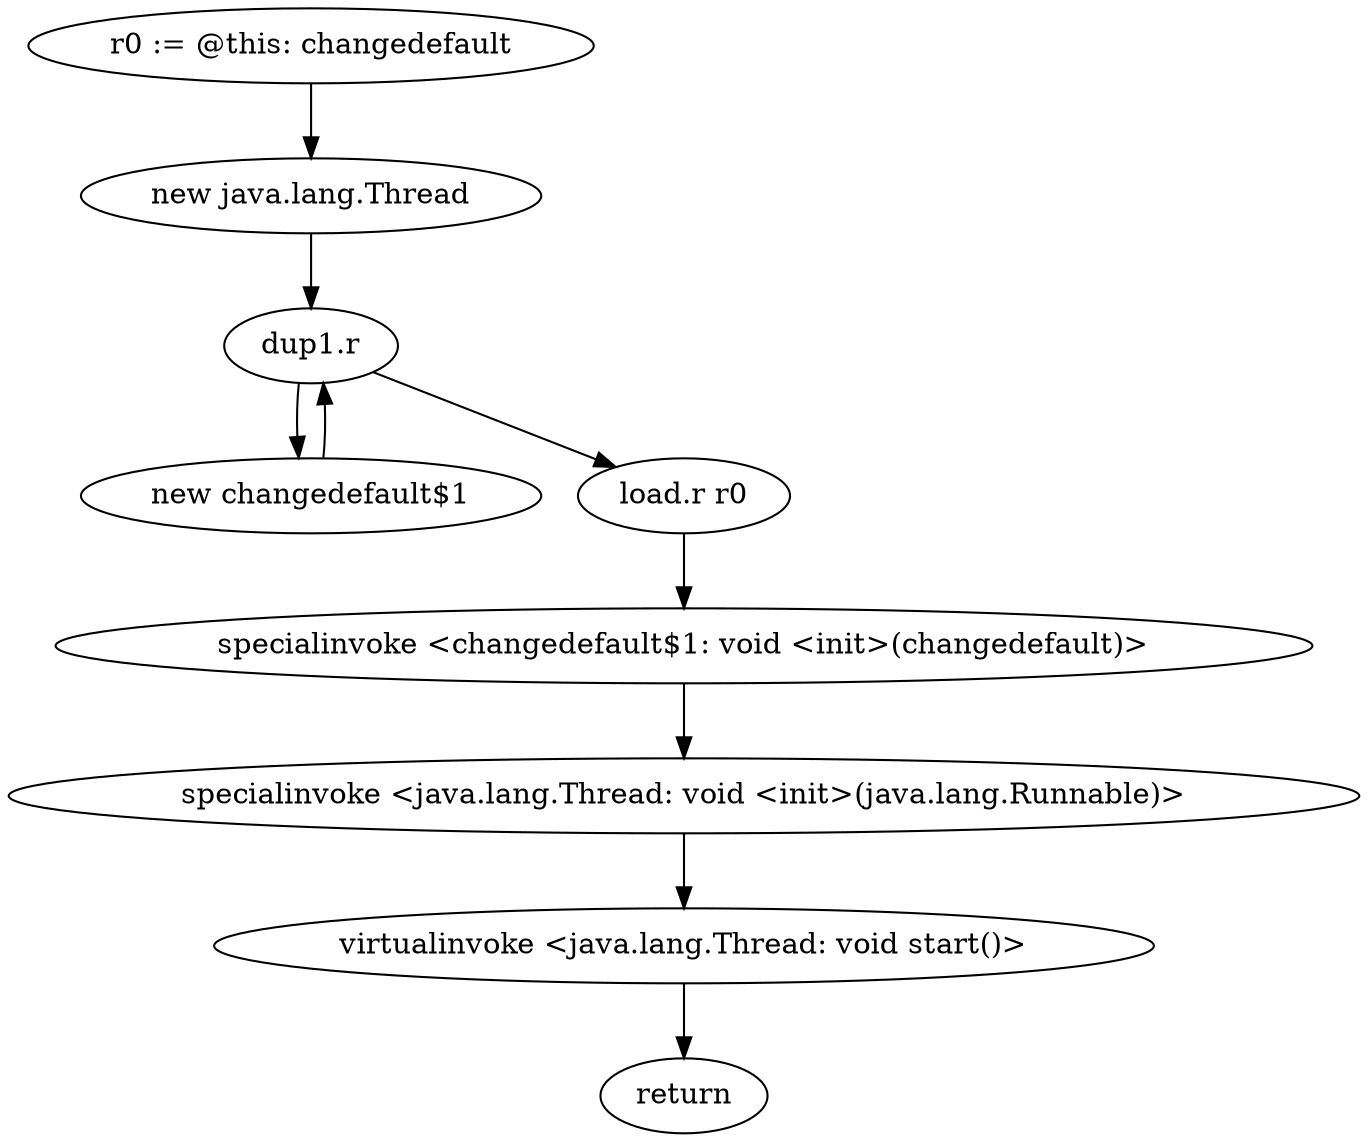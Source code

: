 digraph "" {
    "r0 := @this: changedefault"
    "new java.lang.Thread"
    "r0 := @this: changedefault"->"new java.lang.Thread";
    "dup1.r"
    "new java.lang.Thread"->"dup1.r";
    "new changedefault$1"
    "dup1.r"->"new changedefault$1";
    "new changedefault$1"->"dup1.r";
    "load.r r0"
    "dup1.r"->"load.r r0";
    "specialinvoke <changedefault$1: void <init>(changedefault)>"
    "load.r r0"->"specialinvoke <changedefault$1: void <init>(changedefault)>";
    "specialinvoke <java.lang.Thread: void <init>(java.lang.Runnable)>"
    "specialinvoke <changedefault$1: void <init>(changedefault)>"->"specialinvoke <java.lang.Thread: void <init>(java.lang.Runnable)>";
    "virtualinvoke <java.lang.Thread: void start()>"
    "specialinvoke <java.lang.Thread: void <init>(java.lang.Runnable)>"->"virtualinvoke <java.lang.Thread: void start()>";
    "return"
    "virtualinvoke <java.lang.Thread: void start()>"->"return";
}
